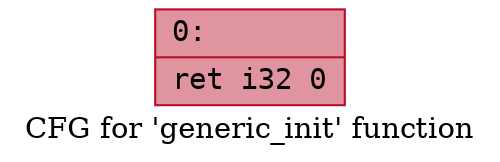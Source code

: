digraph "CFG for 'generic_init' function" {
	label="CFG for 'generic_init' function";

	Node0x60000253e760 [shape=record,color="#b70d28ff", style=filled, fillcolor="#b70d2870" fontname="Courier",label="{0:\l|  ret i32 0\l}"];
}
